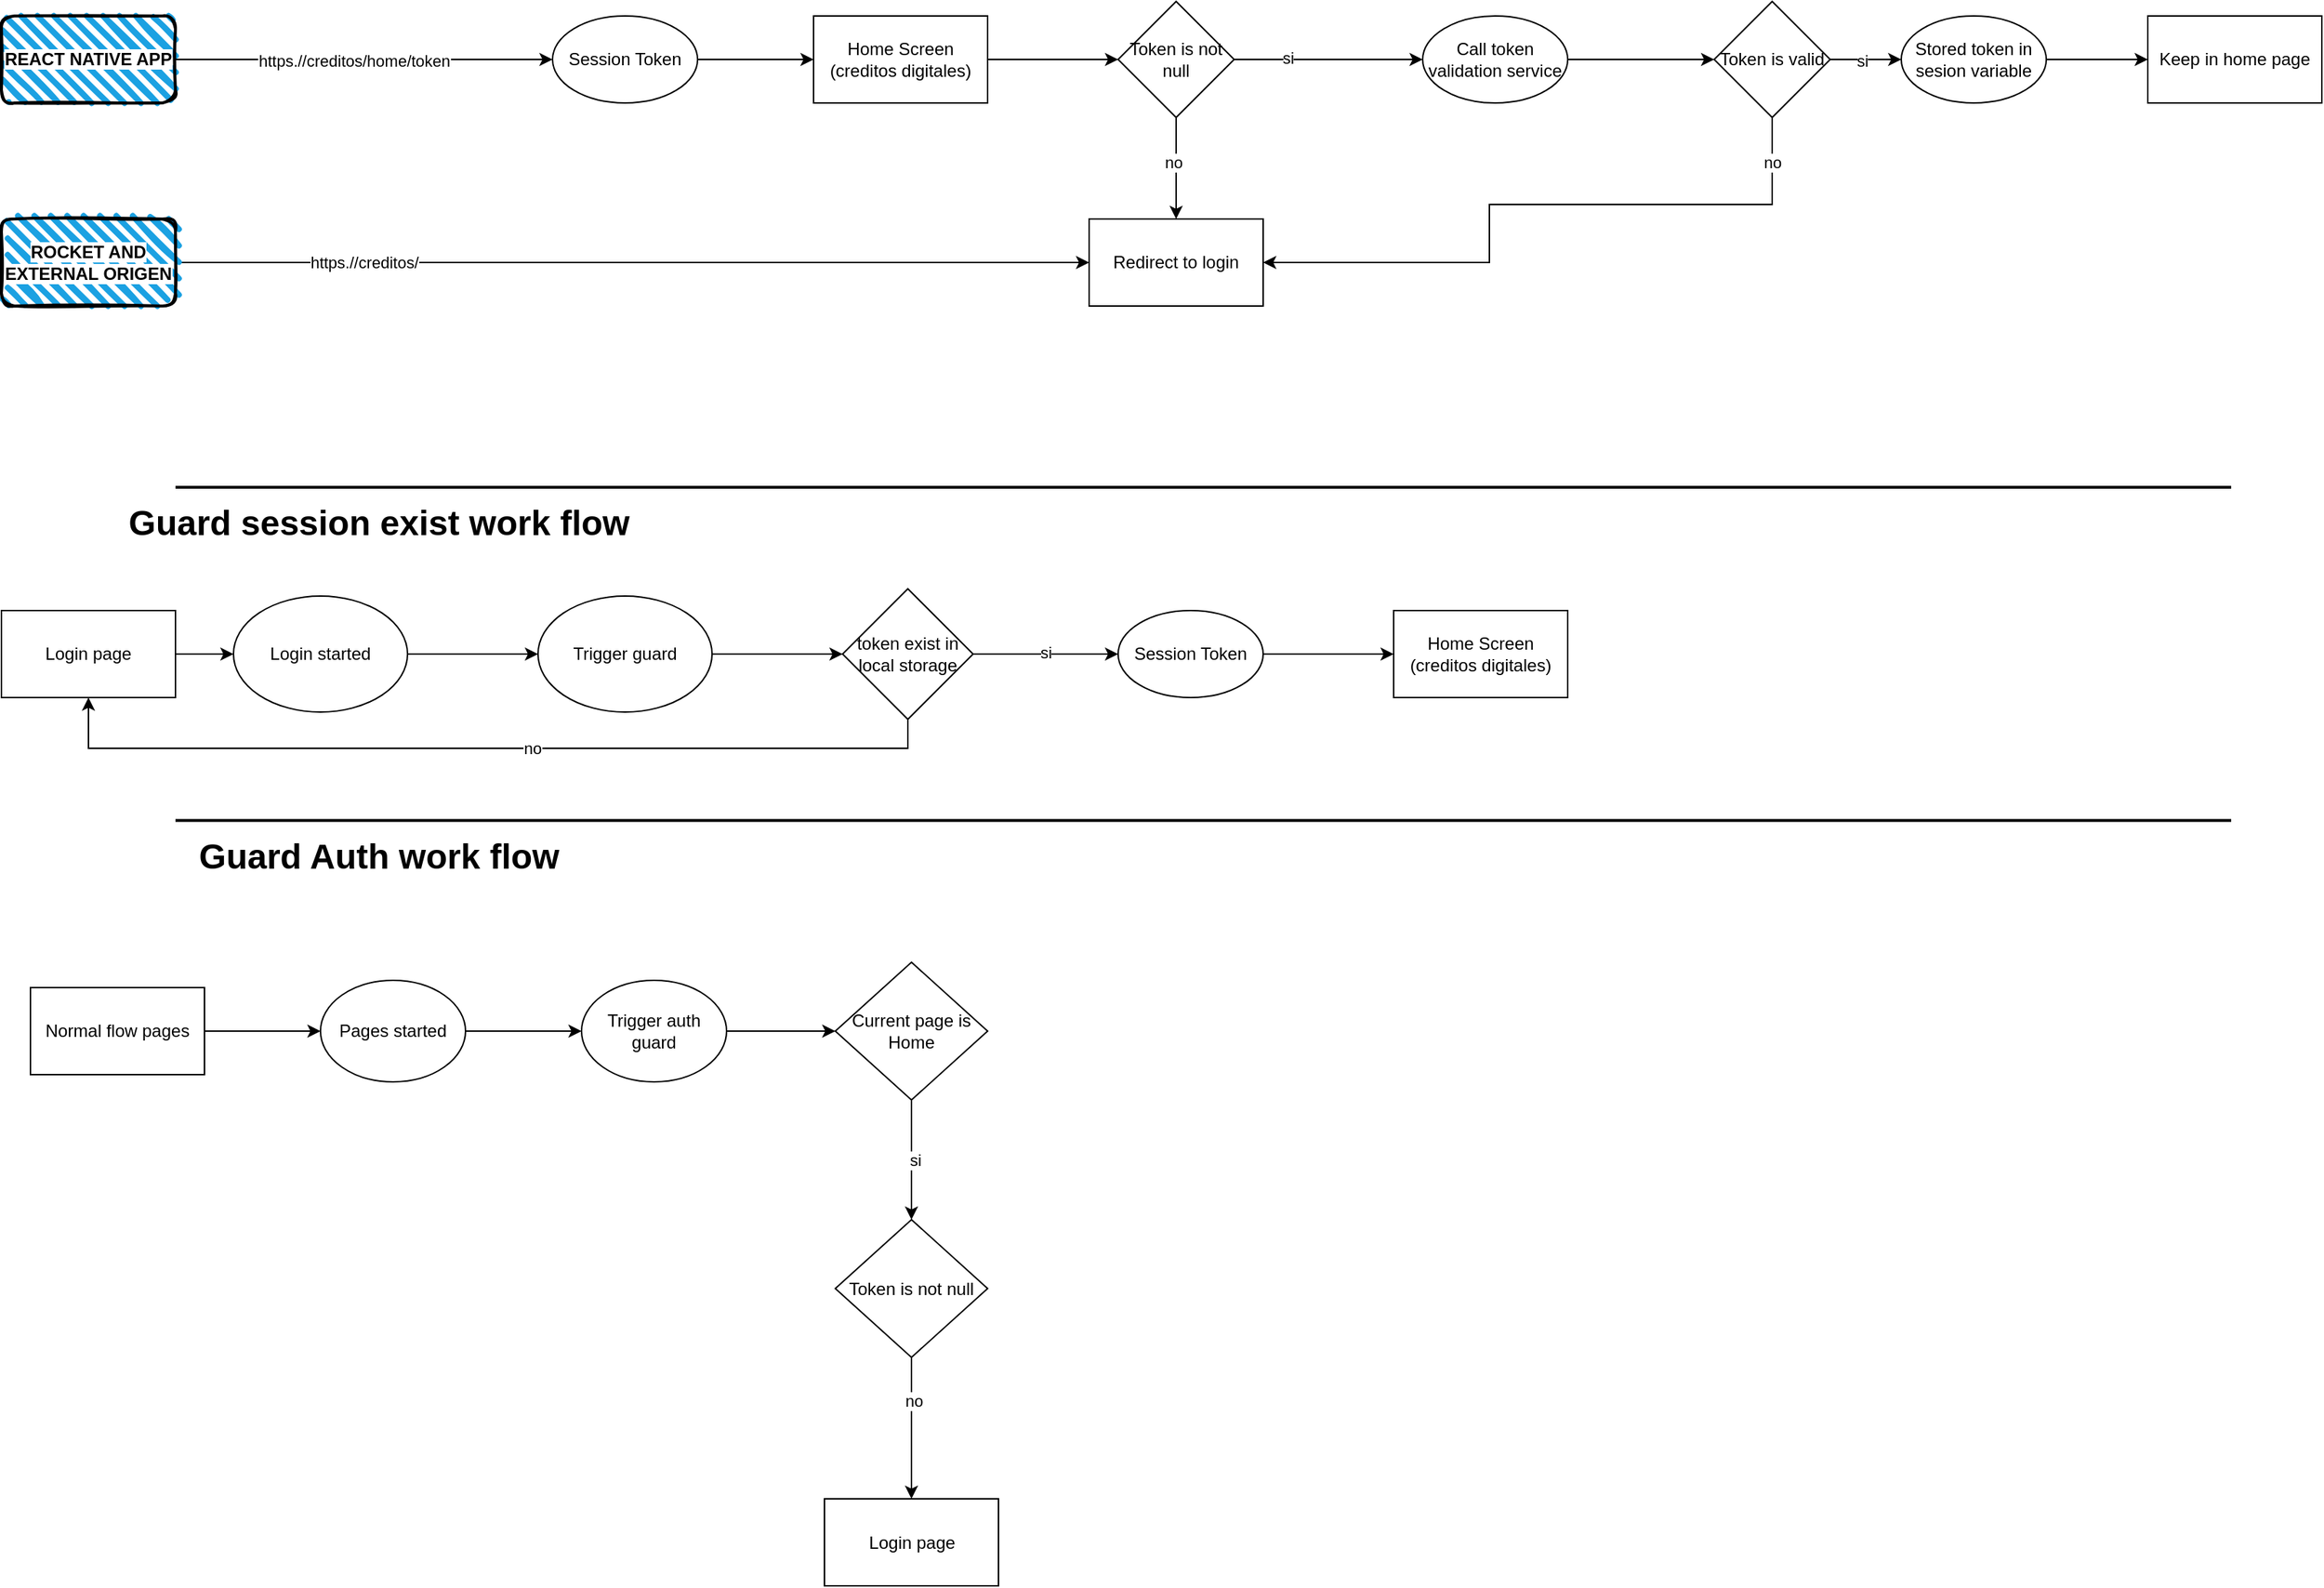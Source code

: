 <mxfile version="21.6.5" type="github">
  <diagram name="Página-1" id="7i878U4_3oj4tbmzvSAN">
    <mxGraphModel dx="1035" dy="614" grid="1" gridSize="10" guides="1" tooltips="1" connect="1" arrows="1" fold="1" page="1" pageScale="1" pageWidth="827" pageHeight="1169" math="0" shadow="0">
      <root>
        <mxCell id="0" />
        <mxCell id="1" parent="0" />
        <mxCell id="iQhgdoaMa-PqHh-km5V6-4" style="edgeStyle=orthogonalEdgeStyle;rounded=0;orthogonalLoop=1;jettySize=auto;html=1;entryX=0;entryY=0.5;entryDx=0;entryDy=0;exitX=1;exitY=0.5;exitDx=0;exitDy=0;" edge="1" parent="1" source="iQhgdoaMa-PqHh-km5V6-23" target="iQhgdoaMa-PqHh-km5V6-3">
          <mxGeometry relative="1" as="geometry">
            <mxPoint x="160" y="60" as="sourcePoint" />
          </mxGeometry>
        </mxCell>
        <mxCell id="iQhgdoaMa-PqHh-km5V6-7" value="https.//creditos/home/token" style="edgeLabel;html=1;align=center;verticalAlign=middle;resizable=0;points=[];" vertex="1" connectable="0" parent="iQhgdoaMa-PqHh-km5V6-4">
          <mxGeometry x="-0.275" y="-1" relative="1" as="geometry">
            <mxPoint x="28" as="offset" />
          </mxGeometry>
        </mxCell>
        <mxCell id="iQhgdoaMa-PqHh-km5V6-6" style="edgeStyle=orthogonalEdgeStyle;rounded=0;orthogonalLoop=1;jettySize=auto;html=1;entryX=0;entryY=0.5;entryDx=0;entryDy=0;" edge="1" parent="1" source="iQhgdoaMa-PqHh-km5V6-3" target="iQhgdoaMa-PqHh-km5V6-5">
          <mxGeometry relative="1" as="geometry" />
        </mxCell>
        <mxCell id="iQhgdoaMa-PqHh-km5V6-3" value="Session Token" style="ellipse;whiteSpace=wrap;html=1;" vertex="1" parent="1">
          <mxGeometry x="400" y="30" width="100" height="60" as="geometry" />
        </mxCell>
        <mxCell id="iQhgdoaMa-PqHh-km5V6-26" style="edgeStyle=orthogonalEdgeStyle;rounded=0;orthogonalLoop=1;jettySize=auto;html=1;entryX=0;entryY=0.5;entryDx=0;entryDy=0;" edge="1" parent="1" source="iQhgdoaMa-PqHh-km5V6-5" target="iQhgdoaMa-PqHh-km5V6-8">
          <mxGeometry relative="1" as="geometry" />
        </mxCell>
        <mxCell id="iQhgdoaMa-PqHh-km5V6-5" value="Home Screen (creditos digitales)" style="rounded=0;whiteSpace=wrap;html=1;" vertex="1" parent="1">
          <mxGeometry x="580" y="30" width="120" height="60" as="geometry" />
        </mxCell>
        <mxCell id="iQhgdoaMa-PqHh-km5V6-10" style="edgeStyle=orthogonalEdgeStyle;rounded=0;orthogonalLoop=1;jettySize=auto;html=1;entryX=0;entryY=0.5;entryDx=0;entryDy=0;" edge="1" parent="1" source="iQhgdoaMa-PqHh-km5V6-8" target="iQhgdoaMa-PqHh-km5V6-24">
          <mxGeometry relative="1" as="geometry">
            <mxPoint x="960" y="60.0" as="targetPoint" />
          </mxGeometry>
        </mxCell>
        <mxCell id="iQhgdoaMa-PqHh-km5V6-11" value="si" style="edgeLabel;html=1;align=center;verticalAlign=middle;resizable=0;points=[];" vertex="1" connectable="0" parent="iQhgdoaMa-PqHh-km5V6-10">
          <mxGeometry x="-0.433" y="1" relative="1" as="geometry">
            <mxPoint as="offset" />
          </mxGeometry>
        </mxCell>
        <mxCell id="iQhgdoaMa-PqHh-km5V6-29" style="edgeStyle=orthogonalEdgeStyle;rounded=0;orthogonalLoop=1;jettySize=auto;html=1;entryX=0.5;entryY=0;entryDx=0;entryDy=0;" edge="1" parent="1" source="iQhgdoaMa-PqHh-km5V6-8" target="iQhgdoaMa-PqHh-km5V6-14">
          <mxGeometry relative="1" as="geometry" />
        </mxCell>
        <mxCell id="iQhgdoaMa-PqHh-km5V6-30" value="no" style="edgeLabel;html=1;align=center;verticalAlign=middle;resizable=0;points=[];" vertex="1" connectable="0" parent="iQhgdoaMa-PqHh-km5V6-29">
          <mxGeometry x="-0.114" y="-2" relative="1" as="geometry">
            <mxPoint as="offset" />
          </mxGeometry>
        </mxCell>
        <mxCell id="iQhgdoaMa-PqHh-km5V6-8" value="Token is not null" style="rhombus;whiteSpace=wrap;html=1;" vertex="1" parent="1">
          <mxGeometry x="790" y="20" width="80" height="80" as="geometry" />
        </mxCell>
        <mxCell id="iQhgdoaMa-PqHh-km5V6-14" value="Redirect to login" style="rounded=0;whiteSpace=wrap;html=1;" vertex="1" parent="1">
          <mxGeometry x="770" y="170" width="120" height="60" as="geometry" />
        </mxCell>
        <mxCell id="iQhgdoaMa-PqHh-km5V6-22" style="edgeStyle=orthogonalEdgeStyle;rounded=0;orthogonalLoop=1;jettySize=auto;html=1;entryX=0;entryY=0.5;entryDx=0;entryDy=0;" edge="1" parent="1" source="iQhgdoaMa-PqHh-km5V6-17" target="iQhgdoaMa-PqHh-km5V6-39">
          <mxGeometry relative="1" as="geometry" />
        </mxCell>
        <mxCell id="iQhgdoaMa-PqHh-km5V6-28" value="si" style="edgeLabel;html=1;align=center;verticalAlign=middle;resizable=0;points=[];" vertex="1" connectable="0" parent="iQhgdoaMa-PqHh-km5V6-22">
          <mxGeometry x="-0.125" y="-5" relative="1" as="geometry">
            <mxPoint y="-4" as="offset" />
          </mxGeometry>
        </mxCell>
        <mxCell id="iQhgdoaMa-PqHh-km5V6-37" style="edgeStyle=orthogonalEdgeStyle;rounded=0;orthogonalLoop=1;jettySize=auto;html=1;entryX=1;entryY=0.5;entryDx=0;entryDy=0;" edge="1" parent="1" source="iQhgdoaMa-PqHh-km5V6-17" target="iQhgdoaMa-PqHh-km5V6-14">
          <mxGeometry relative="1" as="geometry">
            <Array as="points">
              <mxPoint x="1241" y="160" />
              <mxPoint x="1046" y="160" />
              <mxPoint x="1046" y="200" />
            </Array>
          </mxGeometry>
        </mxCell>
        <mxCell id="iQhgdoaMa-PqHh-km5V6-38" value="no" style="edgeLabel;html=1;align=center;verticalAlign=middle;resizable=0;points=[];" vertex="1" connectable="0" parent="iQhgdoaMa-PqHh-km5V6-37">
          <mxGeometry x="-0.864" y="5" relative="1" as="geometry">
            <mxPoint x="-5" as="offset" />
          </mxGeometry>
        </mxCell>
        <mxCell id="iQhgdoaMa-PqHh-km5V6-17" value="Token is valid" style="rhombus;whiteSpace=wrap;html=1;" vertex="1" parent="1">
          <mxGeometry x="1201" y="20" width="80" height="80" as="geometry" />
        </mxCell>
        <mxCell id="iQhgdoaMa-PqHh-km5V6-21" value="Keep in home page" style="rounded=0;whiteSpace=wrap;html=1;" vertex="1" parent="1">
          <mxGeometry x="1500" y="30" width="120" height="60" as="geometry" />
        </mxCell>
        <mxCell id="iQhgdoaMa-PqHh-km5V6-23" value="&lt;b style=&quot;background-color: rgb(255, 255, 255);&quot;&gt;REACT NATIVE APP&lt;/b&gt;" style="rounded=1;whiteSpace=wrap;html=1;strokeWidth=2;fillWeight=4;hachureGap=8;hachureAngle=45;fillColor=#1ba1e2;sketch=1;" vertex="1" parent="1">
          <mxGeometry x="20" y="30" width="120" height="60" as="geometry" />
        </mxCell>
        <mxCell id="iQhgdoaMa-PqHh-km5V6-27" style="edgeStyle=orthogonalEdgeStyle;rounded=0;orthogonalLoop=1;jettySize=auto;html=1;entryX=0;entryY=0.5;entryDx=0;entryDy=0;" edge="1" parent="1" source="iQhgdoaMa-PqHh-km5V6-24" target="iQhgdoaMa-PqHh-km5V6-17">
          <mxGeometry relative="1" as="geometry" />
        </mxCell>
        <mxCell id="iQhgdoaMa-PqHh-km5V6-24" value="Call token validation service" style="ellipse;whiteSpace=wrap;html=1;" vertex="1" parent="1">
          <mxGeometry x="1000" y="30" width="100" height="60" as="geometry" />
        </mxCell>
        <mxCell id="iQhgdoaMa-PqHh-km5V6-36" style="edgeStyle=orthogonalEdgeStyle;rounded=0;orthogonalLoop=1;jettySize=auto;html=1;entryX=0;entryY=0.5;entryDx=0;entryDy=0;" edge="1" parent="1" source="iQhgdoaMa-PqHh-km5V6-35" target="iQhgdoaMa-PqHh-km5V6-14">
          <mxGeometry relative="1" as="geometry" />
        </mxCell>
        <mxCell id="iQhgdoaMa-PqHh-km5V6-35" value="&lt;span style=&quot;background-color: rgb(255, 255, 255);&quot;&gt;&lt;b&gt;ROCKET AND EXTERNAL ORIGEN&lt;/b&gt;&lt;/span&gt;" style="rounded=1;whiteSpace=wrap;html=1;strokeWidth=2;fillWeight=4;hachureGap=8;hachureAngle=45;fillColor=#1ba1e2;sketch=1;" vertex="1" parent="1">
          <mxGeometry x="20" y="170" width="120" height="60" as="geometry" />
        </mxCell>
        <mxCell id="iQhgdoaMa-PqHh-km5V6-40" style="edgeStyle=orthogonalEdgeStyle;rounded=0;orthogonalLoop=1;jettySize=auto;html=1;" edge="1" parent="1" source="iQhgdoaMa-PqHh-km5V6-39" target="iQhgdoaMa-PqHh-km5V6-21">
          <mxGeometry relative="1" as="geometry" />
        </mxCell>
        <mxCell id="iQhgdoaMa-PqHh-km5V6-39" value="Stored token in sesion variable" style="ellipse;whiteSpace=wrap;html=1;" vertex="1" parent="1">
          <mxGeometry x="1330" y="30" width="100" height="60" as="geometry" />
        </mxCell>
        <mxCell id="iQhgdoaMa-PqHh-km5V6-42" value="" style="line;strokeWidth=2;direction=south;html=1;rotation=-90;" vertex="1" parent="1">
          <mxGeometry x="843.75" y="-353.75" width="10" height="1417.5" as="geometry" />
        </mxCell>
        <mxCell id="iQhgdoaMa-PqHh-km5V6-43" value="Guard session exist work flow" style="text;strokeColor=none;fillColor=none;html=1;fontSize=24;fontStyle=1;verticalAlign=middle;align=center;" vertex="1" parent="1">
          <mxGeometry x="180" y="360" width="200" height="40" as="geometry" />
        </mxCell>
        <mxCell id="iQhgdoaMa-PqHh-km5V6-46" style="edgeStyle=orthogonalEdgeStyle;rounded=0;orthogonalLoop=1;jettySize=auto;html=1;" edge="1" parent="1" source="iQhgdoaMa-PqHh-km5V6-44" target="iQhgdoaMa-PqHh-km5V6-45">
          <mxGeometry relative="1" as="geometry" />
        </mxCell>
        <mxCell id="iQhgdoaMa-PqHh-km5V6-44" value="Login started" style="ellipse;whiteSpace=wrap;html=1;" vertex="1" parent="1">
          <mxGeometry x="180" y="430" width="120" height="80" as="geometry" />
        </mxCell>
        <mxCell id="iQhgdoaMa-PqHh-km5V6-48" style="edgeStyle=orthogonalEdgeStyle;rounded=0;orthogonalLoop=1;jettySize=auto;html=1;entryX=0;entryY=0.5;entryDx=0;entryDy=0;" edge="1" parent="1" source="iQhgdoaMa-PqHh-km5V6-45" target="iQhgdoaMa-PqHh-km5V6-47">
          <mxGeometry relative="1" as="geometry" />
        </mxCell>
        <mxCell id="iQhgdoaMa-PqHh-km5V6-45" value="Trigger guard" style="ellipse;whiteSpace=wrap;html=1;" vertex="1" parent="1">
          <mxGeometry x="390" y="430" width="120" height="80" as="geometry" />
        </mxCell>
        <mxCell id="iQhgdoaMa-PqHh-km5V6-49" style="edgeStyle=orthogonalEdgeStyle;rounded=0;orthogonalLoop=1;jettySize=auto;html=1;entryX=0.5;entryY=1;entryDx=0;entryDy=0;" edge="1" parent="1" source="iQhgdoaMa-PqHh-km5V6-47" target="iQhgdoaMa-PqHh-km5V6-51">
          <mxGeometry relative="1" as="geometry">
            <Array as="points">
              <mxPoint x="645" y="535" />
              <mxPoint x="80" y="535" />
            </Array>
          </mxGeometry>
        </mxCell>
        <mxCell id="iQhgdoaMa-PqHh-km5V6-50" value="no" style="edgeLabel;html=1;align=center;verticalAlign=middle;resizable=0;points=[];" vertex="1" connectable="0" parent="iQhgdoaMa-PqHh-km5V6-49">
          <mxGeometry x="-0.1" relative="1" as="geometry">
            <mxPoint as="offset" />
          </mxGeometry>
        </mxCell>
        <mxCell id="iQhgdoaMa-PqHh-km5V6-54" style="edgeStyle=orthogonalEdgeStyle;rounded=0;orthogonalLoop=1;jettySize=auto;html=1;entryX=0;entryY=0.5;entryDx=0;entryDy=0;" edge="1" parent="1" source="iQhgdoaMa-PqHh-km5V6-47" target="iQhgdoaMa-PqHh-km5V6-56">
          <mxGeometry relative="1" as="geometry" />
        </mxCell>
        <mxCell id="iQhgdoaMa-PqHh-km5V6-55" value="si" style="edgeLabel;html=1;align=center;verticalAlign=middle;resizable=0;points=[];" vertex="1" connectable="0" parent="iQhgdoaMa-PqHh-km5V6-54">
          <mxGeometry x="-0.008" y="1" relative="1" as="geometry">
            <mxPoint as="offset" />
          </mxGeometry>
        </mxCell>
        <mxCell id="iQhgdoaMa-PqHh-km5V6-47" value="token exist in local storage" style="rhombus;whiteSpace=wrap;html=1;" vertex="1" parent="1">
          <mxGeometry x="600" y="425" width="90" height="90" as="geometry" />
        </mxCell>
        <mxCell id="iQhgdoaMa-PqHh-km5V6-52" style="edgeStyle=orthogonalEdgeStyle;rounded=0;orthogonalLoop=1;jettySize=auto;html=1;entryX=0;entryY=0.5;entryDx=0;entryDy=0;" edge="1" parent="1" source="iQhgdoaMa-PqHh-km5V6-51" target="iQhgdoaMa-PqHh-km5V6-44">
          <mxGeometry relative="1" as="geometry" />
        </mxCell>
        <mxCell id="iQhgdoaMa-PqHh-km5V6-51" value="Login page" style="rounded=0;whiteSpace=wrap;html=1;" vertex="1" parent="1">
          <mxGeometry x="20" y="440" width="120" height="60" as="geometry" />
        </mxCell>
        <mxCell id="iQhgdoaMa-PqHh-km5V6-53" value="Home Screen (creditos digitales)" style="rounded=0;whiteSpace=wrap;html=1;" vertex="1" parent="1">
          <mxGeometry x="980" y="440" width="120" height="60" as="geometry" />
        </mxCell>
        <mxCell id="iQhgdoaMa-PqHh-km5V6-57" style="edgeStyle=orthogonalEdgeStyle;rounded=0;orthogonalLoop=1;jettySize=auto;html=1;entryX=0;entryY=0.5;entryDx=0;entryDy=0;" edge="1" parent="1" source="iQhgdoaMa-PqHh-km5V6-56" target="iQhgdoaMa-PqHh-km5V6-53">
          <mxGeometry relative="1" as="geometry" />
        </mxCell>
        <mxCell id="iQhgdoaMa-PqHh-km5V6-56" value="Session Token" style="ellipse;whiteSpace=wrap;html=1;" vertex="1" parent="1">
          <mxGeometry x="790" y="440" width="100" height="60" as="geometry" />
        </mxCell>
        <mxCell id="iQhgdoaMa-PqHh-km5V6-58" value="" style="line;strokeWidth=2;direction=south;html=1;rotation=-90;" vertex="1" parent="1">
          <mxGeometry x="843.75" y="-124" width="10" height="1417.5" as="geometry" />
        </mxCell>
        <mxCell id="iQhgdoaMa-PqHh-km5V6-59" value="Guard Auth work flow" style="text;strokeColor=none;fillColor=none;html=1;fontSize=24;fontStyle=1;verticalAlign=middle;align=center;" vertex="1" parent="1">
          <mxGeometry x="180" y="589.75" width="200" height="40" as="geometry" />
        </mxCell>
        <mxCell id="iQhgdoaMa-PqHh-km5V6-62" style="edgeStyle=orthogonalEdgeStyle;rounded=0;orthogonalLoop=1;jettySize=auto;html=1;entryX=0;entryY=0.5;entryDx=0;entryDy=0;" edge="1" parent="1" source="iQhgdoaMa-PqHh-km5V6-60" target="iQhgdoaMa-PqHh-km5V6-61">
          <mxGeometry relative="1" as="geometry" />
        </mxCell>
        <mxCell id="iQhgdoaMa-PqHh-km5V6-60" value="Normal flow pages" style="rounded=0;whiteSpace=wrap;html=1;" vertex="1" parent="1">
          <mxGeometry x="40" y="700" width="120" height="60" as="geometry" />
        </mxCell>
        <mxCell id="iQhgdoaMa-PqHh-km5V6-64" style="edgeStyle=orthogonalEdgeStyle;rounded=0;orthogonalLoop=1;jettySize=auto;html=1;entryX=0;entryY=0.5;entryDx=0;entryDy=0;" edge="1" parent="1" source="iQhgdoaMa-PqHh-km5V6-61" target="iQhgdoaMa-PqHh-km5V6-63">
          <mxGeometry relative="1" as="geometry" />
        </mxCell>
        <mxCell id="iQhgdoaMa-PqHh-km5V6-61" value="Pages started" style="ellipse;whiteSpace=wrap;html=1;" vertex="1" parent="1">
          <mxGeometry x="240" y="695" width="100" height="70" as="geometry" />
        </mxCell>
        <mxCell id="iQhgdoaMa-PqHh-km5V6-66" style="edgeStyle=orthogonalEdgeStyle;rounded=0;orthogonalLoop=1;jettySize=auto;html=1;entryX=0;entryY=0.5;entryDx=0;entryDy=0;" edge="1" parent="1" source="iQhgdoaMa-PqHh-km5V6-63" target="iQhgdoaMa-PqHh-km5V6-65">
          <mxGeometry relative="1" as="geometry" />
        </mxCell>
        <mxCell id="iQhgdoaMa-PqHh-km5V6-63" value="Trigger auth guard" style="ellipse;whiteSpace=wrap;html=1;" vertex="1" parent="1">
          <mxGeometry x="420" y="695" width="100" height="70" as="geometry" />
        </mxCell>
        <mxCell id="iQhgdoaMa-PqHh-km5V6-68" style="edgeStyle=orthogonalEdgeStyle;rounded=0;orthogonalLoop=1;jettySize=auto;html=1;" edge="1" parent="1" source="iQhgdoaMa-PqHh-km5V6-65" target="iQhgdoaMa-PqHh-km5V6-67">
          <mxGeometry relative="1" as="geometry" />
        </mxCell>
        <mxCell id="iQhgdoaMa-PqHh-km5V6-81" value="si" style="edgeLabel;html=1;align=center;verticalAlign=middle;resizable=0;points=[];" vertex="1" connectable="0" parent="iQhgdoaMa-PqHh-km5V6-68">
          <mxGeometry x="0.011" y="2" relative="1" as="geometry">
            <mxPoint as="offset" />
          </mxGeometry>
        </mxCell>
        <mxCell id="iQhgdoaMa-PqHh-km5V6-65" value="Current page is Home" style="rhombus;whiteSpace=wrap;html=1;" vertex="1" parent="1">
          <mxGeometry x="595" y="682.5" width="105" height="95" as="geometry" />
        </mxCell>
        <mxCell id="iQhgdoaMa-PqHh-km5V6-70" value="" style="edgeStyle=orthogonalEdgeStyle;rounded=0;orthogonalLoop=1;jettySize=auto;html=1;" edge="1" parent="1" source="iQhgdoaMa-PqHh-km5V6-67" target="iQhgdoaMa-PqHh-km5V6-69">
          <mxGeometry relative="1" as="geometry" />
        </mxCell>
        <mxCell id="iQhgdoaMa-PqHh-km5V6-77" value="no" style="edgeLabel;html=1;align=center;verticalAlign=middle;resizable=0;points=[];" vertex="1" connectable="0" parent="iQhgdoaMa-PqHh-km5V6-70">
          <mxGeometry x="-0.381" y="1" relative="1" as="geometry">
            <mxPoint as="offset" />
          </mxGeometry>
        </mxCell>
        <mxCell id="iQhgdoaMa-PqHh-km5V6-67" value="Token is not null" style="rhombus;whiteSpace=wrap;html=1;" vertex="1" parent="1">
          <mxGeometry x="595" y="860" width="105" height="95" as="geometry" />
        </mxCell>
        <mxCell id="iQhgdoaMa-PqHh-km5V6-69" value="Login page" style="whiteSpace=wrap;html=1;" vertex="1" parent="1">
          <mxGeometry x="587.5" y="1052.5" width="120" height="60" as="geometry" />
        </mxCell>
        <mxCell id="iQhgdoaMa-PqHh-km5V6-83" value="https.//creditos/" style="edgeLabel;html=1;align=center;verticalAlign=middle;resizable=0;points=[];" vertex="1" connectable="0" parent="1">
          <mxGeometry x="269.998" y="200" as="geometry" />
        </mxCell>
      </root>
    </mxGraphModel>
  </diagram>
</mxfile>
